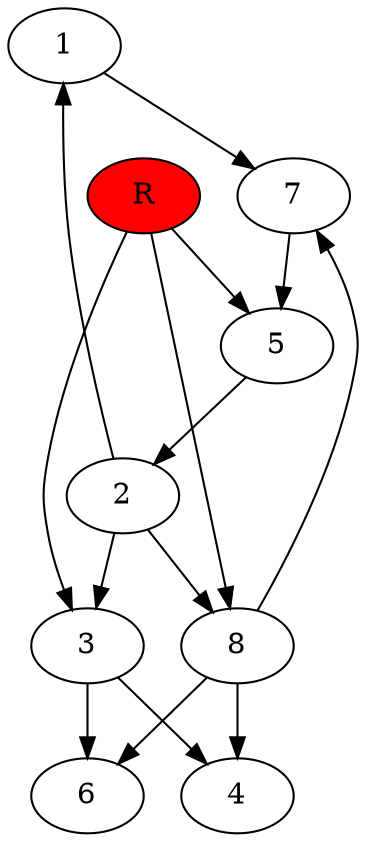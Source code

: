 digraph prb37465 {
	1
	2
	3
	4
	5
	6
	7
	8
	R [fillcolor="#ff0000" style=filled]
	1 -> 7
	2 -> 1
	2 -> 3
	2 -> 8
	3 -> 4
	3 -> 6
	5 -> 2
	7 -> 5
	8 -> 4
	8 -> 6
	8 -> 7
	R -> 3
	R -> 5
	R -> 8
}

